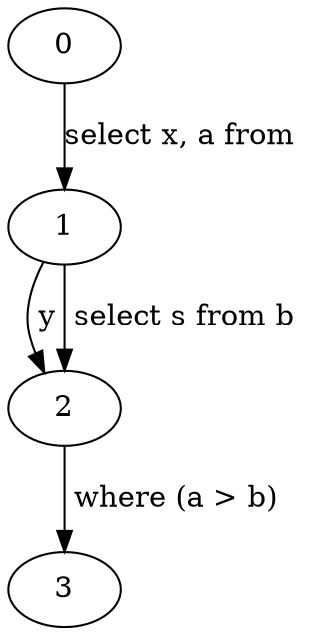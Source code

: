 digraph g
{
0;1;2;3;
0 -> 1 [label="select x, a from "];
1 -> 2 [label=" y"];
1 -> 2 [label=" select s from b"];
2->3 [label=" where (a > b)"];
}